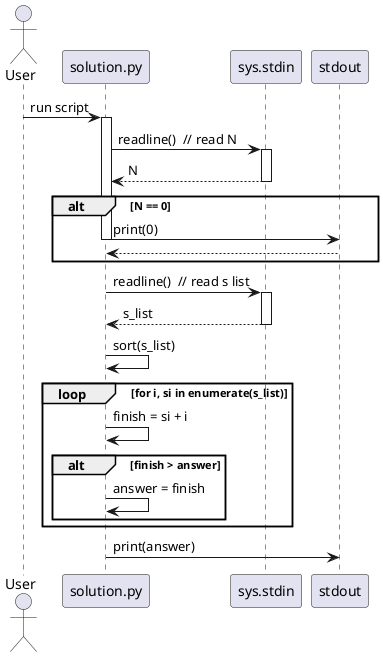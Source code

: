@startuml TD

skinparam DefaultFontName "SF Mono"

actor User
participant "solution.py" as Solution
participant "sys.stdin" as Stdin
participant "stdout" as Stdout

User -> Solution: run script
activate Solution

Solution -> Stdin: readline()  // read N
activate Stdin
Stdin --> Solution: N
deactivate Stdin

alt N == 0
    Solution -> Stdout: print(0)
    deactivate Solution
    return
end

Solution -> Stdin: readline()  // read s list
activate Stdin
Stdin --> Solution: s_list
deactivate Stdin

Solution -> Solution: sort(s_list)

loop for i, si in enumerate(s_list)
    Solution -> Solution: finish = si + i
    alt finish > answer
        Solution -> Solution: answer = finish
    end
end

Solution -> Stdout: print(answer)
deactivate Solution
@enduml
